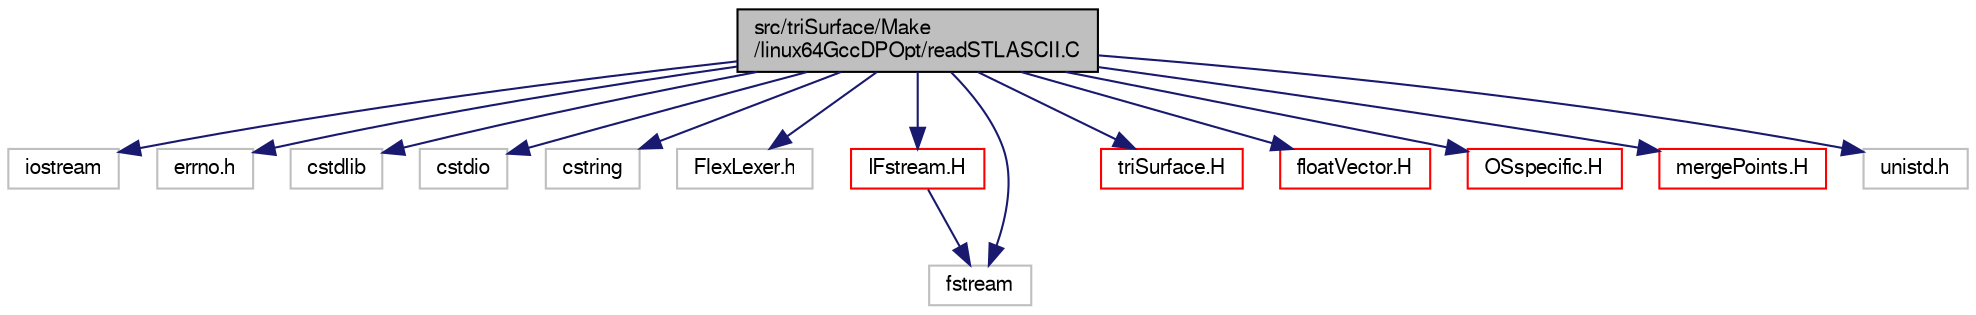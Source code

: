 digraph "src/triSurface/Make/linux64GccDPOpt/readSTLASCII.C"
{
  bgcolor="transparent";
  edge [fontname="FreeSans",fontsize="10",labelfontname="FreeSans",labelfontsize="10"];
  node [fontname="FreeSans",fontsize="10",shape=record];
  Node0 [label="src/triSurface/Make\l/linux64GccDPOpt/readSTLASCII.C",height=0.2,width=0.4,color="black", fillcolor="grey75", style="filled", fontcolor="black"];
  Node0 -> Node1 [color="midnightblue",fontsize="10",style="solid",fontname="FreeSans"];
  Node1 [label="iostream",height=0.2,width=0.4,color="grey75"];
  Node0 -> Node2 [color="midnightblue",fontsize="10",style="solid",fontname="FreeSans"];
  Node2 [label="errno.h",height=0.2,width=0.4,color="grey75"];
  Node0 -> Node3 [color="midnightblue",fontsize="10",style="solid",fontname="FreeSans"];
  Node3 [label="cstdlib",height=0.2,width=0.4,color="grey75"];
  Node0 -> Node4 [color="midnightblue",fontsize="10",style="solid",fontname="FreeSans"];
  Node4 [label="cstdio",height=0.2,width=0.4,color="grey75"];
  Node0 -> Node5 [color="midnightblue",fontsize="10",style="solid",fontname="FreeSans"];
  Node5 [label="cstring",height=0.2,width=0.4,color="grey75"];
  Node0 -> Node6 [color="midnightblue",fontsize="10",style="solid",fontname="FreeSans"];
  Node6 [label="FlexLexer.h",height=0.2,width=0.4,color="grey75"];
  Node0 -> Node7 [color="midnightblue",fontsize="10",style="solid",fontname="FreeSans"];
  Node7 [label="IFstream.H",height=0.2,width=0.4,color="red",URL="$a09059.html"];
  Node7 -> Node61 [color="midnightblue",fontsize="10",style="solid",fontname="FreeSans"];
  Node61 [label="fstream",height=0.2,width=0.4,color="grey75"];
  Node0 -> Node62 [color="midnightblue",fontsize="10",style="solid",fontname="FreeSans"];
  Node62 [label="triSurface.H",height=0.2,width=0.4,color="red",URL="$a17024.html"];
  Node0 -> Node171 [color="midnightblue",fontsize="10",style="solid",fontname="FreeSans"];
  Node171 [label="floatVector.H",height=0.2,width=0.4,color="red",URL="$a12806.html"];
  Node0 -> Node172 [color="midnightblue",fontsize="10",style="solid",fontname="FreeSans"];
  Node172 [label="OSspecific.H",height=0.2,width=0.4,color="red",URL="$a10370.html",tooltip="Functions used by OpenFOAM that are specific to POSIX compliant operating systems and need to be repl..."];
  Node0 -> Node176 [color="midnightblue",fontsize="10",style="solid",fontname="FreeSans"];
  Node176 [label="mergePoints.H",height=0.2,width=0.4,color="red",URL="$a11387.html",tooltip="Merge points. See below. "];
  Node0 -> Node177 [color="midnightblue",fontsize="10",style="solid",fontname="FreeSans"];
  Node177 [label="unistd.h",height=0.2,width=0.4,color="grey75"];
  Node0 -> Node61 [color="midnightblue",fontsize="10",style="solid",fontname="FreeSans"];
}
